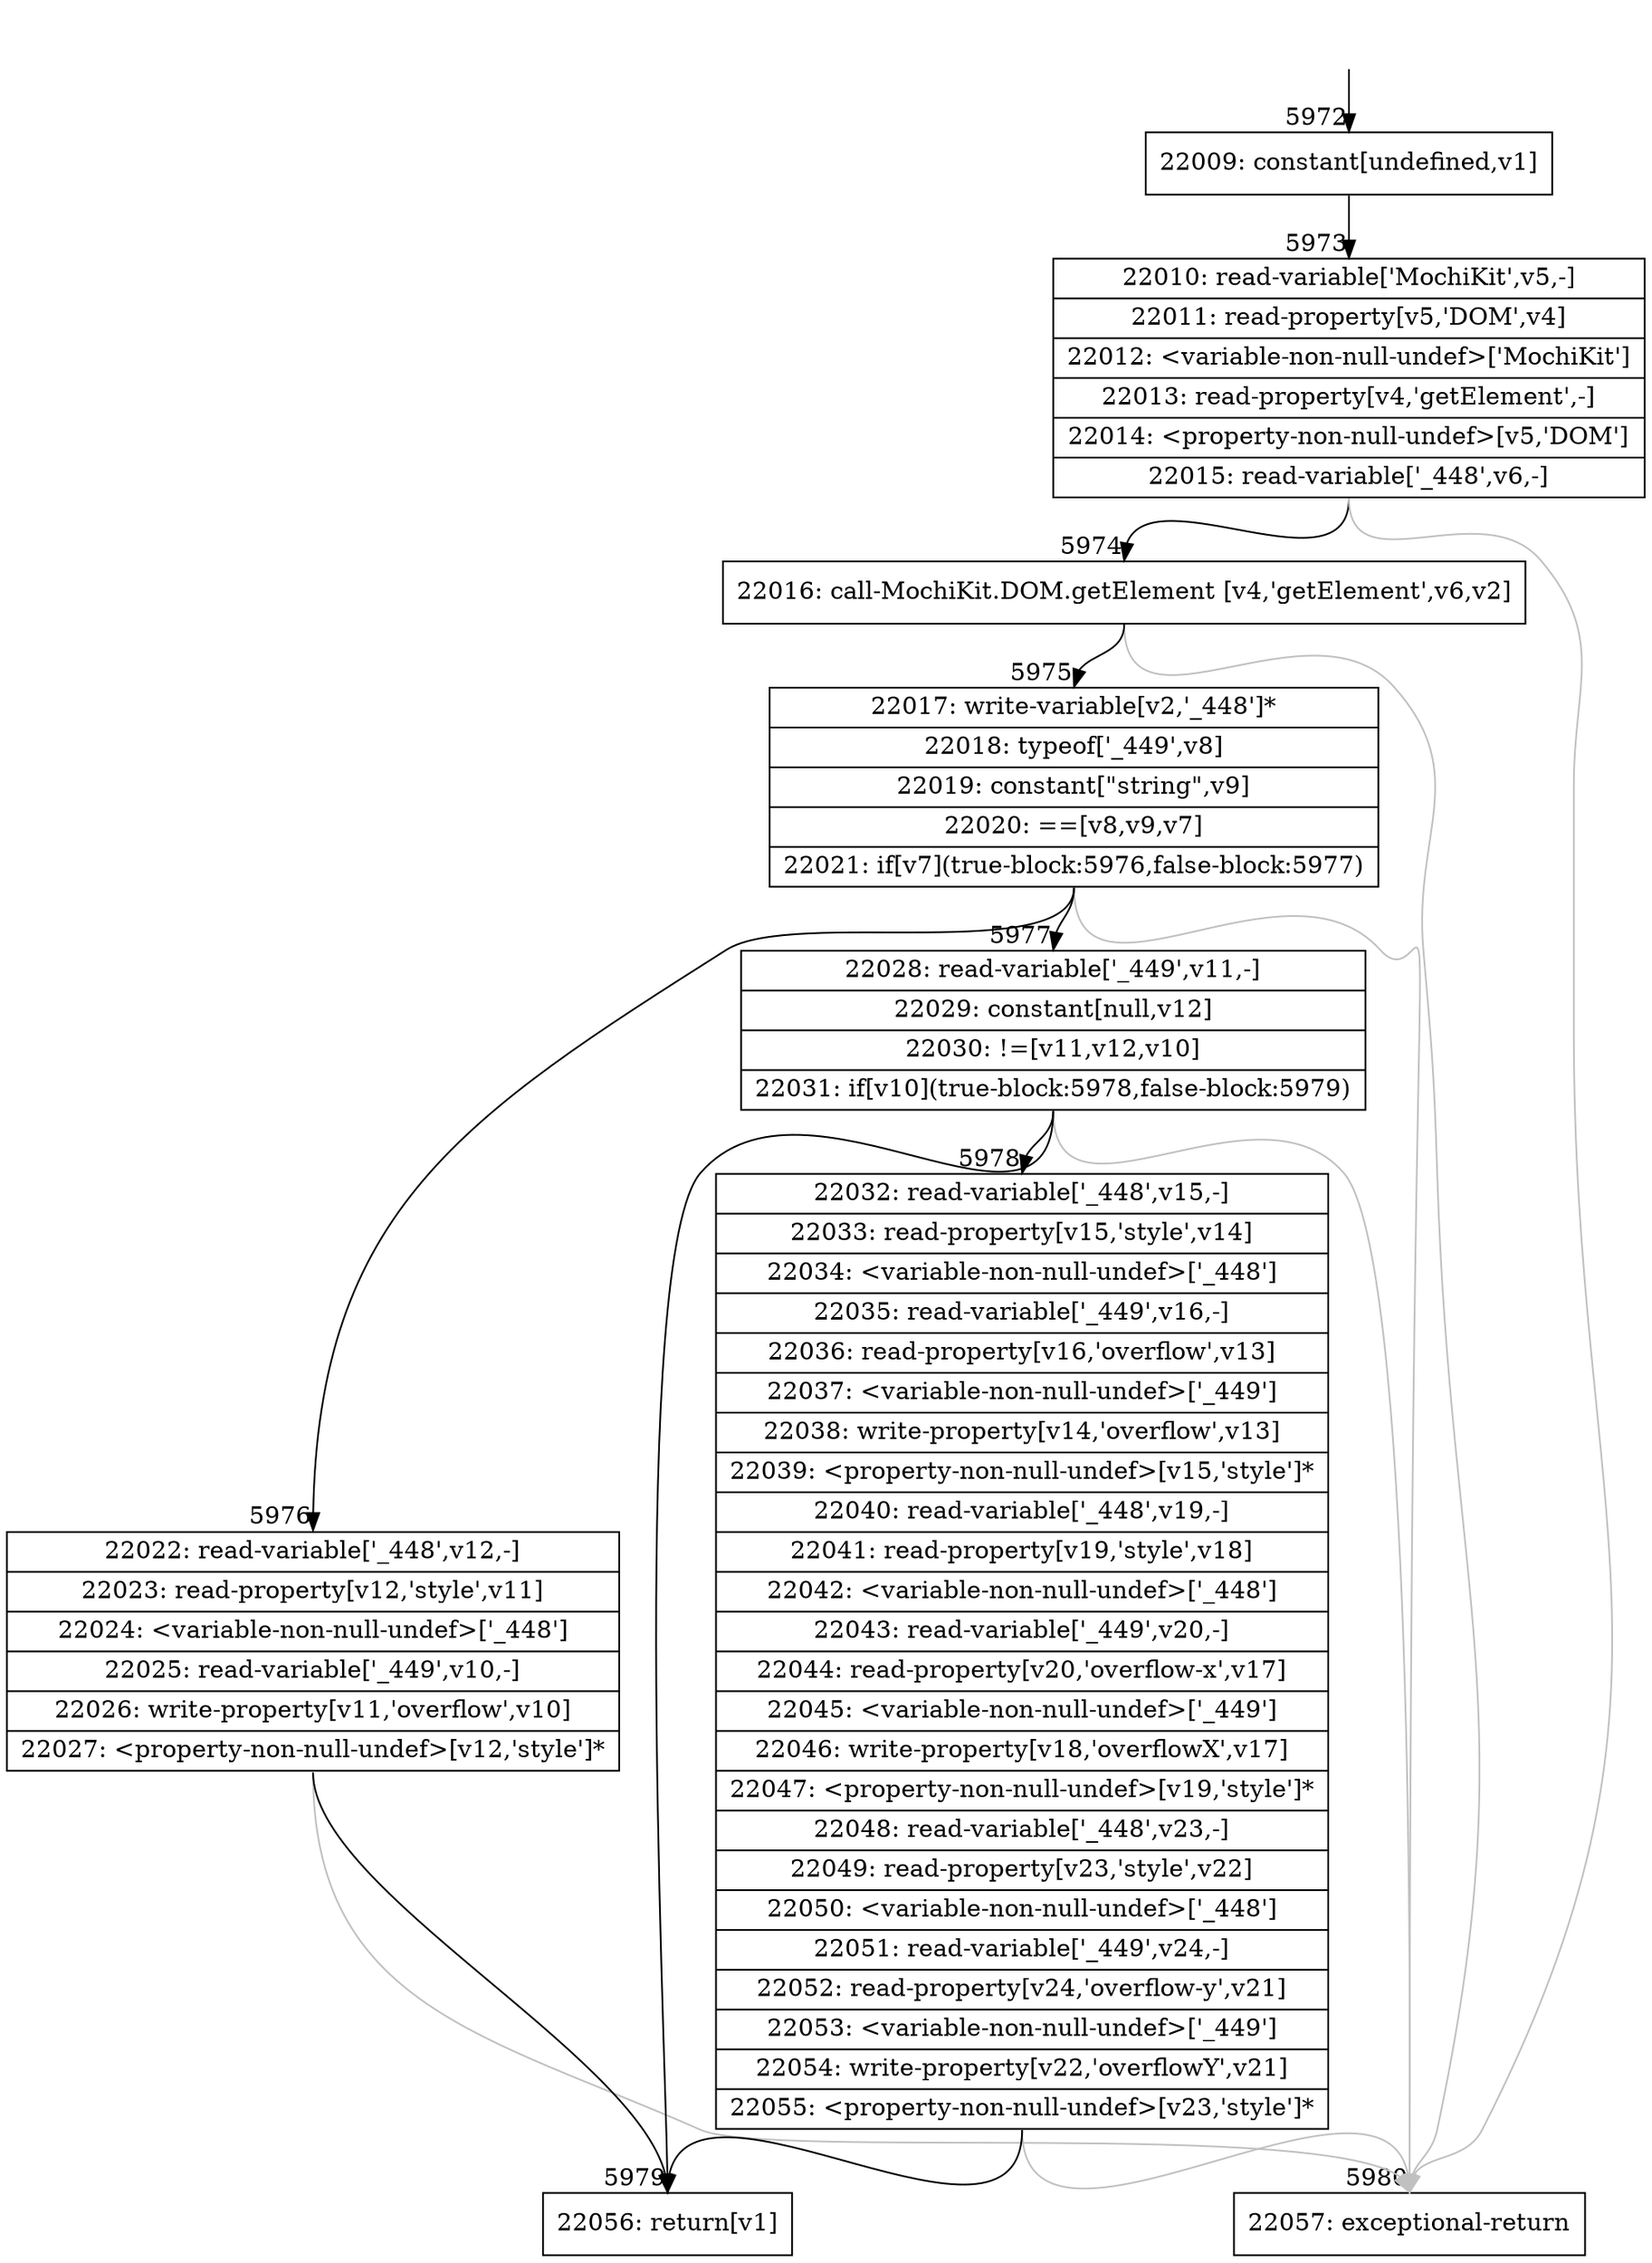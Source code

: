 digraph {
rankdir="TD"
BB_entry405[shape=none,label=""];
BB_entry405 -> BB5972 [tailport=s, headport=n, headlabel="    5972"]
BB5972 [shape=record label="{22009: constant[undefined,v1]}" ] 
BB5972 -> BB5973 [tailport=s, headport=n, headlabel="      5973"]
BB5973 [shape=record label="{22010: read-variable['MochiKit',v5,-]|22011: read-property[v5,'DOM',v4]|22012: \<variable-non-null-undef\>['MochiKit']|22013: read-property[v4,'getElement',-]|22014: \<property-non-null-undef\>[v5,'DOM']|22015: read-variable['_448',v6,-]}" ] 
BB5973 -> BB5974 [tailport=s, headport=n, headlabel="      5974"]
BB5973 -> BB5980 [tailport=s, headport=n, color=gray, headlabel="      5980"]
BB5974 [shape=record label="{22016: call-MochiKit.DOM.getElement [v4,'getElement',v6,v2]}" ] 
BB5974 -> BB5975 [tailport=s, headport=n, headlabel="      5975"]
BB5974 -> BB5980 [tailport=s, headport=n, color=gray]
BB5975 [shape=record label="{22017: write-variable[v2,'_448']*|22018: typeof['_449',v8]|22019: constant[\"string\",v9]|22020: ==[v8,v9,v7]|22021: if[v7](true-block:5976,false-block:5977)}" ] 
BB5975 -> BB5976 [tailport=s, headport=n, headlabel="      5976"]
BB5975 -> BB5977 [tailport=s, headport=n, headlabel="      5977"]
BB5975 -> BB5980 [tailport=s, headport=n, color=gray]
BB5976 [shape=record label="{22022: read-variable['_448',v12,-]|22023: read-property[v12,'style',v11]|22024: \<variable-non-null-undef\>['_448']|22025: read-variable['_449',v10,-]|22026: write-property[v11,'overflow',v10]|22027: \<property-non-null-undef\>[v12,'style']*}" ] 
BB5976 -> BB5979 [tailport=s, headport=n, headlabel="      5979"]
BB5976 -> BB5980 [tailport=s, headport=n, color=gray]
BB5977 [shape=record label="{22028: read-variable['_449',v11,-]|22029: constant[null,v12]|22030: !=[v11,v12,v10]|22031: if[v10](true-block:5978,false-block:5979)}" ] 
BB5977 -> BB5978 [tailport=s, headport=n, headlabel="      5978"]
BB5977 -> BB5979 [tailport=s, headport=n]
BB5977 -> BB5980 [tailport=s, headport=n, color=gray]
BB5978 [shape=record label="{22032: read-variable['_448',v15,-]|22033: read-property[v15,'style',v14]|22034: \<variable-non-null-undef\>['_448']|22035: read-variable['_449',v16,-]|22036: read-property[v16,'overflow',v13]|22037: \<variable-non-null-undef\>['_449']|22038: write-property[v14,'overflow',v13]|22039: \<property-non-null-undef\>[v15,'style']*|22040: read-variable['_448',v19,-]|22041: read-property[v19,'style',v18]|22042: \<variable-non-null-undef\>['_448']|22043: read-variable['_449',v20,-]|22044: read-property[v20,'overflow-x',v17]|22045: \<variable-non-null-undef\>['_449']|22046: write-property[v18,'overflowX',v17]|22047: \<property-non-null-undef\>[v19,'style']*|22048: read-variable['_448',v23,-]|22049: read-property[v23,'style',v22]|22050: \<variable-non-null-undef\>['_448']|22051: read-variable['_449',v24,-]|22052: read-property[v24,'overflow-y',v21]|22053: \<variable-non-null-undef\>['_449']|22054: write-property[v22,'overflowY',v21]|22055: \<property-non-null-undef\>[v23,'style']*}" ] 
BB5978 -> BB5979 [tailport=s, headport=n]
BB5978 -> BB5980 [tailport=s, headport=n, color=gray]
BB5979 [shape=record label="{22056: return[v1]}" ] 
BB5980 [shape=record label="{22057: exceptional-return}" ] 
//#$~ 4190
}
